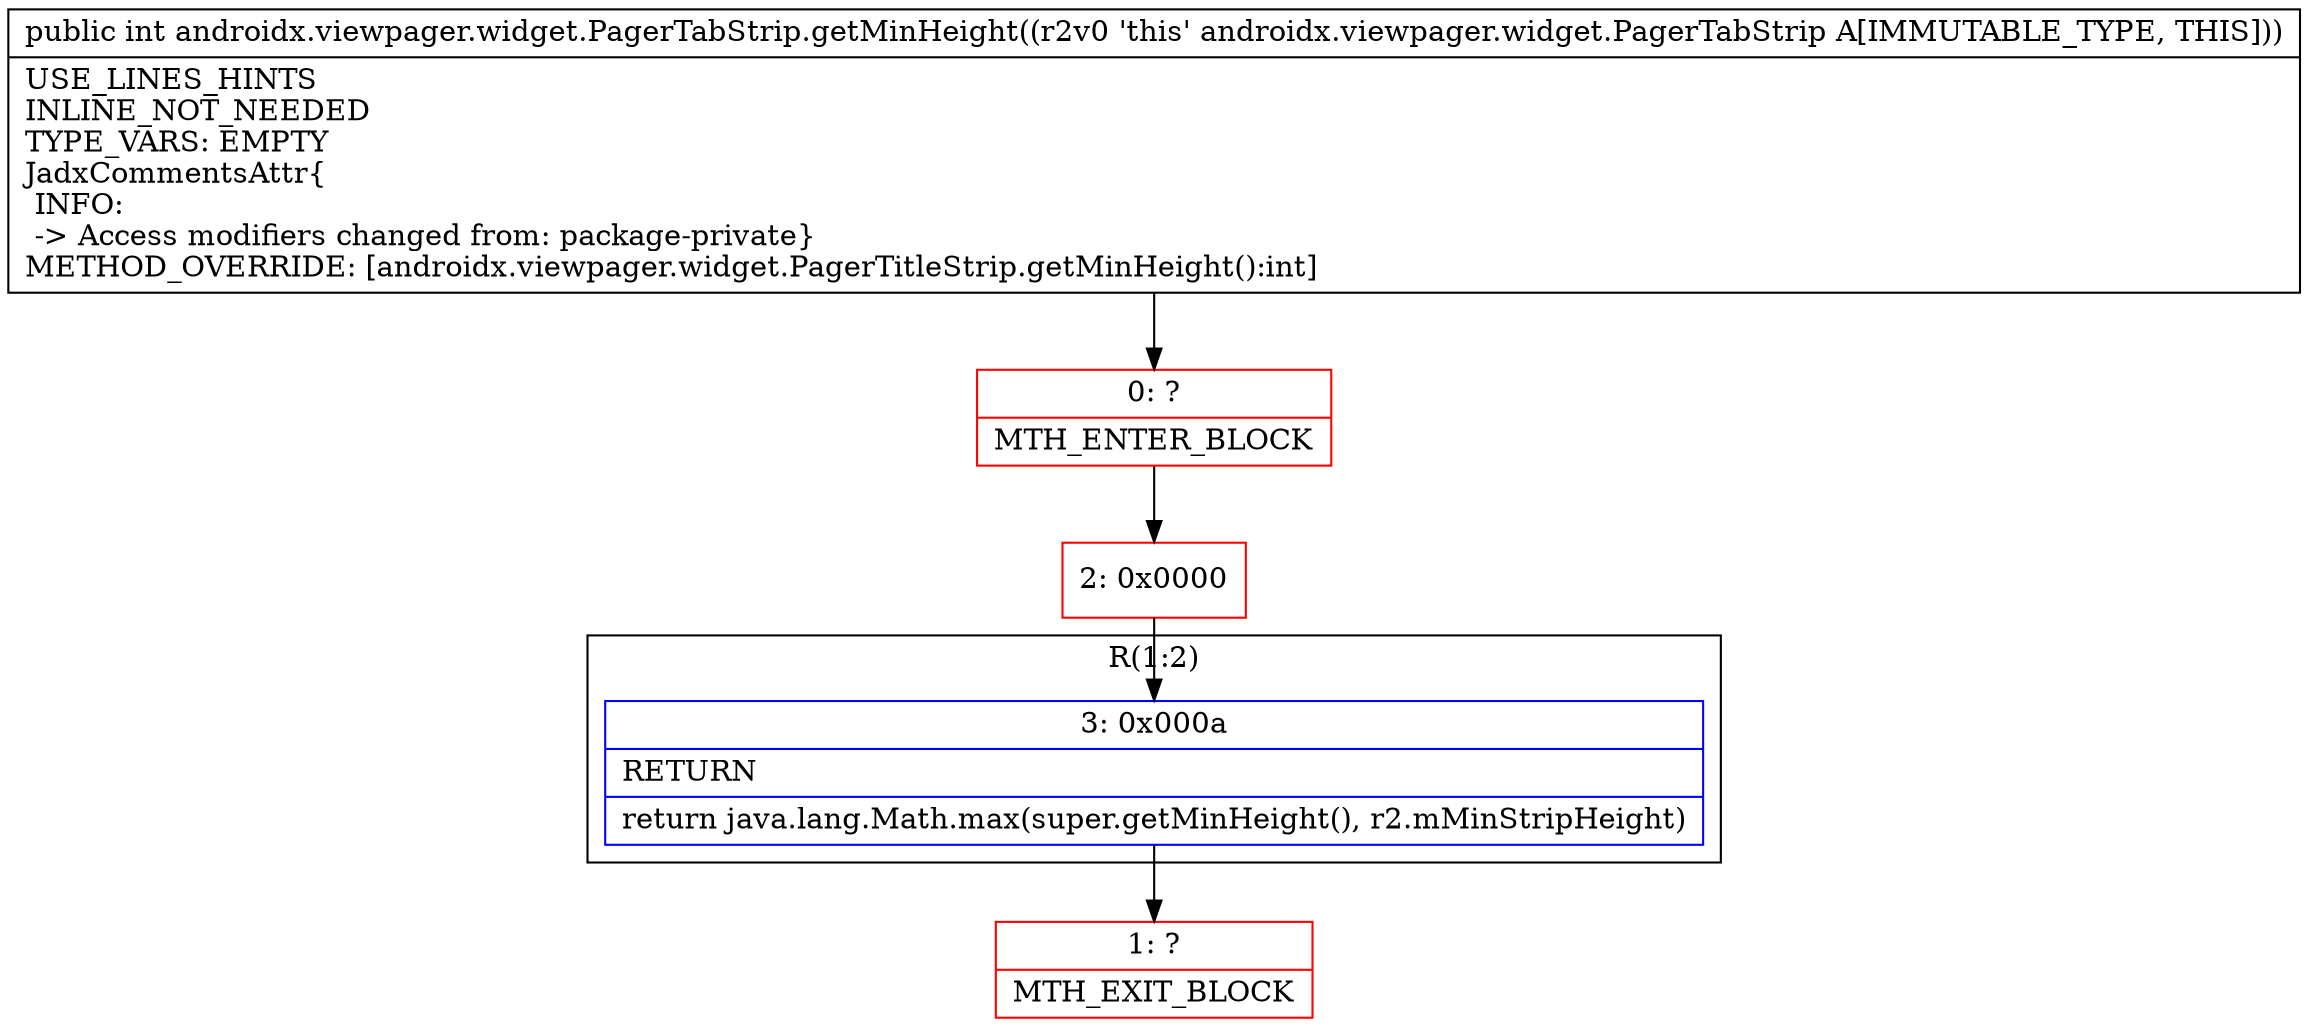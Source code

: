 digraph "CFG forandroidx.viewpager.widget.PagerTabStrip.getMinHeight()I" {
subgraph cluster_Region_237856043 {
label = "R(1:2)";
node [shape=record,color=blue];
Node_3 [shape=record,label="{3\:\ 0x000a|RETURN\l|return java.lang.Math.max(super.getMinHeight(), r2.mMinStripHeight)\l}"];
}
Node_0 [shape=record,color=red,label="{0\:\ ?|MTH_ENTER_BLOCK\l}"];
Node_2 [shape=record,color=red,label="{2\:\ 0x0000}"];
Node_1 [shape=record,color=red,label="{1\:\ ?|MTH_EXIT_BLOCK\l}"];
MethodNode[shape=record,label="{public int androidx.viewpager.widget.PagerTabStrip.getMinHeight((r2v0 'this' androidx.viewpager.widget.PagerTabStrip A[IMMUTABLE_TYPE, THIS]))  | USE_LINES_HINTS\lINLINE_NOT_NEEDED\lTYPE_VARS: EMPTY\lJadxCommentsAttr\{\l INFO: \l \-\> Access modifiers changed from: package\-private\}\lMETHOD_OVERRIDE: [androidx.viewpager.widget.PagerTitleStrip.getMinHeight():int]\l}"];
MethodNode -> Node_0;Node_3 -> Node_1;
Node_0 -> Node_2;
Node_2 -> Node_3;
}


